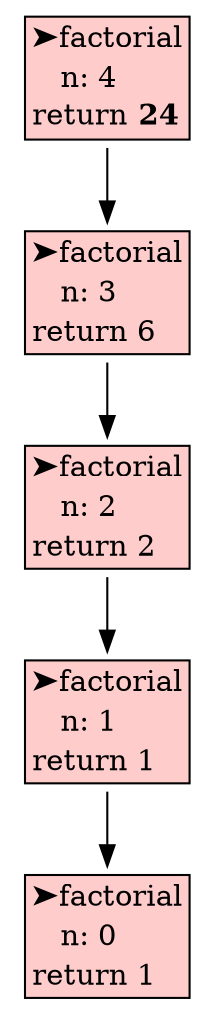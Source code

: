 digraph invocation_tree {
	node [shape=plaintext]
	0 [label=<
<TABLE BORDER="1" CELLBORDER="0" CELLSPACING="0" BGCOLOR="#ffcccc">
  <TR><TD ALIGN="left">➤factorial</TD></TR>
  <TR><TD ALIGN="left">   n: 4</TD></TR>
  <TR><TD ALIGN="left">return <B>24</B></TD></TR>
</TABLE>>]
	1 [label=<
<TABLE BORDER="1" CELLBORDER="0" CELLSPACING="0" BGCOLOR="#ffcccc">
  <TR><TD ALIGN="left">➤factorial</TD></TR>
  <TR><TD ALIGN="left">   n: 3</TD></TR>
  <TR><TD ALIGN="left">return 6</TD></TR>
</TABLE>>]
	2 [label=<
<TABLE BORDER="1" CELLBORDER="0" CELLSPACING="0" BGCOLOR="#ffcccc">
  <TR><TD ALIGN="left">➤factorial</TD></TR>
  <TR><TD ALIGN="left">   n: 2</TD></TR>
  <TR><TD ALIGN="left">return 2</TD></TR>
</TABLE>>]
	3 [label=<
<TABLE BORDER="1" CELLBORDER="0" CELLSPACING="0" BGCOLOR="#ffcccc">
  <TR><TD ALIGN="left">➤factorial</TD></TR>
  <TR><TD ALIGN="left">   n: 1</TD></TR>
  <TR><TD ALIGN="left">return 1</TD></TR>
</TABLE>>]
	4 [label=<
<TABLE BORDER="1" CELLBORDER="0" CELLSPACING="0" BGCOLOR="#ffcccc">
  <TR><TD ALIGN="left">➤factorial</TD></TR>
  <TR><TD ALIGN="left">   n: 0</TD></TR>
  <TR><TD ALIGN="left">return 1</TD></TR>
</TABLE>>]
	0 -> 1
	1 -> 2
	2 -> 3
	3 -> 4
}
